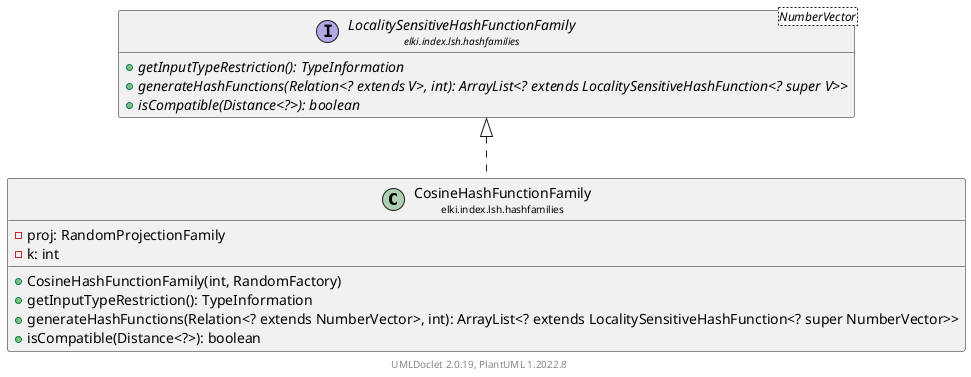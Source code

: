 @startuml
    remove .*\.(Instance|Par|Parameterizer|Factory)$
    set namespaceSeparator none
    hide empty fields
    hide empty methods

    class "<size:14>CosineHashFunctionFamily\n<size:10>elki.index.lsh.hashfamilies" as elki.index.lsh.hashfamilies.CosineHashFunctionFamily [[CosineHashFunctionFamily.html]] {
        -proj: RandomProjectionFamily
        -k: int
        +CosineHashFunctionFamily(int, RandomFactory)
        +getInputTypeRestriction(): TypeInformation
        +generateHashFunctions(Relation<? extends NumberVector>, int): ArrayList<? extends LocalitySensitiveHashFunction<? super NumberVector>>
        +isCompatible(Distance<?>): boolean
    }

    interface "<size:14>LocalitySensitiveHashFunctionFamily\n<size:10>elki.index.lsh.hashfamilies" as elki.index.lsh.hashfamilies.LocalitySensitiveHashFunctionFamily<NumberVector> [[LocalitySensitiveHashFunctionFamily.html]] {
        {abstract} +getInputTypeRestriction(): TypeInformation
        {abstract} +generateHashFunctions(Relation<? extends V>, int): ArrayList<? extends LocalitySensitiveHashFunction<? super V>>
        {abstract} +isCompatible(Distance<?>): boolean
    }
    class "<size:14>CosineHashFunctionFamily.Par\n<size:10>elki.index.lsh.hashfamilies" as elki.index.lsh.hashfamilies.CosineHashFunctionFamily.Par [[CosineHashFunctionFamily.Par.html]]

    elki.index.lsh.hashfamilies.LocalitySensitiveHashFunctionFamily <|.. elki.index.lsh.hashfamilies.CosineHashFunctionFamily
    elki.index.lsh.hashfamilies.CosineHashFunctionFamily +-- elki.index.lsh.hashfamilies.CosineHashFunctionFamily.Par

    center footer UMLDoclet 2.0.19, PlantUML 1.2022.8
@enduml
